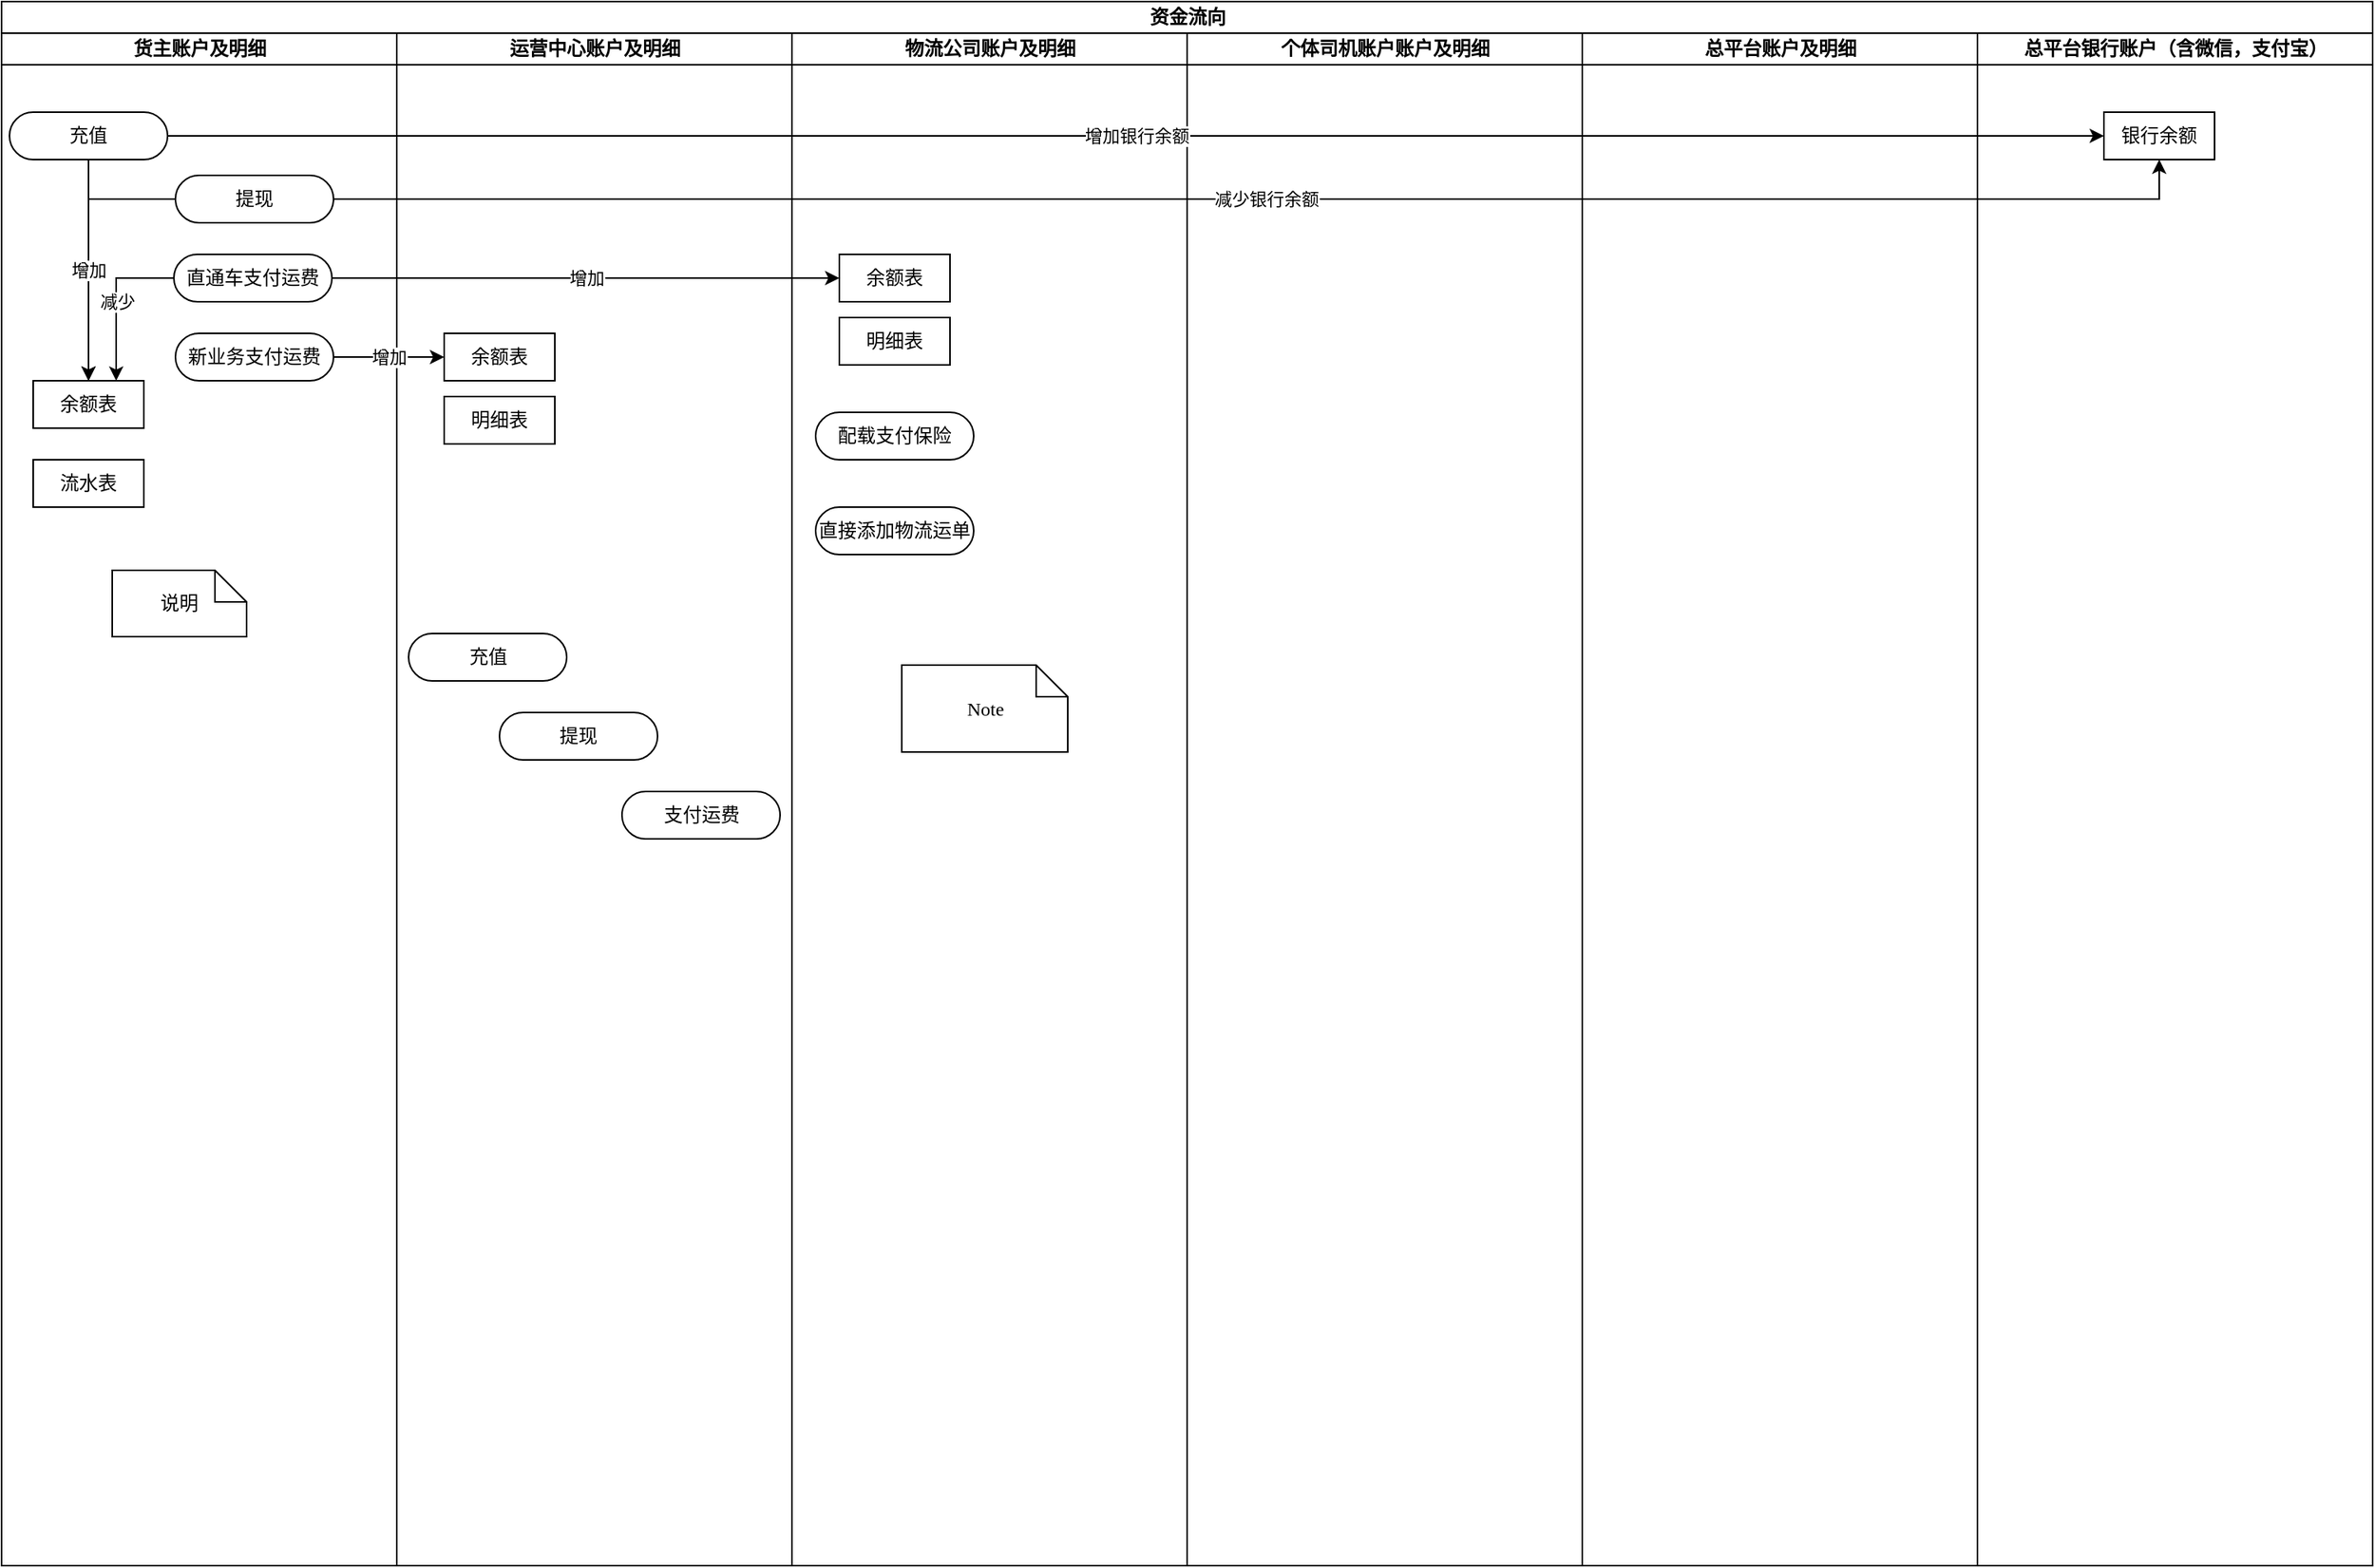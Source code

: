 <mxfile version="12.3.8" type="github" pages="3">
  <diagram name="货主账户及明细" id="0783ab3e-0a74-02c8-0abd-f7b4e66b4bec">
    <mxGraphModel dx="1662" dy="713" grid="1" gridSize="10" guides="1" tooltips="1" connect="1" arrows="1" fold="1" page="1" pageScale="1" pageWidth="850" pageHeight="1100" background="#ffffff" math="0" shadow="0">
      <root>
        <mxCell id="0"/>
        <mxCell id="1" parent="0"/>
        <mxCell id="1c1d494c118603dd-1" value="资金流向" style="swimlane;html=1;childLayout=stackLayout;startSize=20;rounded=0;shadow=0;comic=0;labelBackgroundColor=none;strokeWidth=1;fontFamily=Verdana;fontSize=12;align=center;" parent="1" vertex="1">
          <mxGeometry x="40" y="20" width="1500" height="990" as="geometry"/>
        </mxCell>
        <mxCell id="1c1d494c118603dd-2" value="货主账户及明细" style="swimlane;html=1;startSize=20;" parent="1c1d494c118603dd-1" vertex="1">
          <mxGeometry y="20" width="250" height="970" as="geometry"/>
        </mxCell>
        <mxCell id="FfNupLPTCF3Zzm_iDnfI-26" style="edgeStyle=orthogonalEdgeStyle;rounded=0;orthogonalLoop=1;jettySize=auto;html=1;entryX=0.5;entryY=0;entryDx=0;entryDy=0;" edge="1" parent="1c1d494c118603dd-2" source="1c1d494c118603dd-6" target="I3AY7QKZR8Awk9amFQ1F-125">
          <mxGeometry relative="1" as="geometry"/>
        </mxCell>
        <mxCell id="1c1d494c118603dd-6" value="提现" style="rounded=1;whiteSpace=wrap;html=1;shadow=0;comic=0;labelBackgroundColor=none;strokeWidth=1;fontFamily=Verdana;fontSize=12;align=center;arcSize=50;" parent="1c1d494c118603dd-2" vertex="1">
          <mxGeometry x="110" y="90" width="100" height="30" as="geometry"/>
        </mxCell>
        <mxCell id="1c1d494c118603dd-21" value="说明" style="shape=note;whiteSpace=wrap;html=1;rounded=0;shadow=0;comic=0;labelBackgroundColor=none;strokeWidth=1;fontFamily=Verdana;fontSize=12;align=center;size=20;" parent="1c1d494c118603dd-2" vertex="1">
          <mxGeometry x="70" y="340" width="85" height="42" as="geometry"/>
        </mxCell>
        <mxCell id="FfNupLPTCF3Zzm_iDnfI-24" value="增加" style="edgeStyle=orthogonalEdgeStyle;rounded=0;orthogonalLoop=1;jettySize=auto;html=1;" edge="1" parent="1c1d494c118603dd-2" source="I3AY7QKZR8Awk9amFQ1F-123" target="I3AY7QKZR8Awk9amFQ1F-125">
          <mxGeometry relative="1" as="geometry"/>
        </mxCell>
        <mxCell id="I3AY7QKZR8Awk9amFQ1F-123" value="充值" style="rounded=1;whiteSpace=wrap;html=1;shadow=0;comic=0;labelBackgroundColor=none;strokeWidth=1;fontFamily=Verdana;fontSize=12;align=center;arcSize=50;" vertex="1" parent="1c1d494c118603dd-2">
          <mxGeometry x="5" y="50" width="100" height="30" as="geometry"/>
        </mxCell>
        <mxCell id="I3AY7QKZR8Awk9amFQ1F-125" value="余额表" style="rounded=0;whiteSpace=wrap;html=1;shadow=0;comic=0;labelBackgroundColor=none;strokeWidth=1;fontFamily=Verdana;fontSize=12;align=center;arcSize=50;" vertex="1" parent="1c1d494c118603dd-2">
          <mxGeometry x="20" y="220" width="70" height="30" as="geometry"/>
        </mxCell>
        <mxCell id="I3AY7QKZR8Awk9amFQ1F-126" value="流水表" style="rounded=0;whiteSpace=wrap;html=1;shadow=0;comic=0;labelBackgroundColor=none;strokeWidth=1;fontFamily=Verdana;fontSize=12;align=center;arcSize=50;" vertex="1" parent="1c1d494c118603dd-2">
          <mxGeometry x="20" y="270" width="70" height="30" as="geometry"/>
        </mxCell>
        <mxCell id="FfNupLPTCF3Zzm_iDnfI-27" value="减少" style="edgeStyle=orthogonalEdgeStyle;rounded=0;orthogonalLoop=1;jettySize=auto;html=1;entryX=0.75;entryY=0;entryDx=0;entryDy=0;" edge="1" parent="1c1d494c118603dd-2" source="I3AY7QKZR8Awk9amFQ1F-127" target="I3AY7QKZR8Awk9amFQ1F-125">
          <mxGeometry relative="1" as="geometry"/>
        </mxCell>
        <mxCell id="I3AY7QKZR8Awk9amFQ1F-127" value="直通车支付运费" style="rounded=1;whiteSpace=wrap;html=1;shadow=0;comic=0;labelBackgroundColor=none;strokeWidth=1;fontFamily=Verdana;fontSize=12;align=center;arcSize=50;" vertex="1" parent="1c1d494c118603dd-2">
          <mxGeometry x="109" y="140" width="100" height="30" as="geometry"/>
        </mxCell>
        <mxCell id="FfNupLPTCF3Zzm_iDnfI-34" value="新业务支付运费" style="rounded=1;whiteSpace=wrap;html=1;shadow=0;comic=0;labelBackgroundColor=none;strokeWidth=1;fontFamily=Verdana;fontSize=12;align=center;arcSize=50;" vertex="1" parent="1c1d494c118603dd-2">
          <mxGeometry x="110" y="190" width="100" height="30" as="geometry"/>
        </mxCell>
        <mxCell id="1c1d494c118603dd-3" value="运营中心账户及明细" style="swimlane;html=1;startSize=20;" parent="1c1d494c118603dd-1" vertex="1">
          <mxGeometry x="250" y="20" width="250" height="970" as="geometry"/>
        </mxCell>
        <mxCell id="I3AY7QKZR8Awk9amFQ1F-128" value="提现" style="rounded=1;whiteSpace=wrap;html=1;shadow=0;comic=0;labelBackgroundColor=none;strokeWidth=1;fontFamily=Verdana;fontSize=12;align=center;arcSize=50;" vertex="1" parent="1c1d494c118603dd-3">
          <mxGeometry x="65" y="430" width="100" height="30" as="geometry"/>
        </mxCell>
        <mxCell id="I3AY7QKZR8Awk9amFQ1F-129" value="充值" style="rounded=1;whiteSpace=wrap;html=1;shadow=0;comic=0;labelBackgroundColor=none;strokeWidth=1;fontFamily=Verdana;fontSize=12;align=center;arcSize=50;" vertex="1" parent="1c1d494c118603dd-3">
          <mxGeometry x="7.5" y="380" width="100" height="30" as="geometry"/>
        </mxCell>
        <mxCell id="I3AY7QKZR8Awk9amFQ1F-130" value="支付运费" style="rounded=1;whiteSpace=wrap;html=1;shadow=0;comic=0;labelBackgroundColor=none;strokeWidth=1;fontFamily=Verdana;fontSize=12;align=center;arcSize=50;" vertex="1" parent="1c1d494c118603dd-3">
          <mxGeometry x="142.5" y="480" width="100" height="30" as="geometry"/>
        </mxCell>
        <mxCell id="FfNupLPTCF3Zzm_iDnfI-35" value="余额表" style="rounded=0;whiteSpace=wrap;html=1;shadow=0;comic=0;labelBackgroundColor=none;strokeWidth=1;fontFamily=Verdana;fontSize=12;align=center;arcSize=50;" vertex="1" parent="1c1d494c118603dd-3">
          <mxGeometry x="30" y="190" width="70" height="30" as="geometry"/>
        </mxCell>
        <mxCell id="FfNupLPTCF3Zzm_iDnfI-36" value="明细表" style="rounded=0;whiteSpace=wrap;html=1;shadow=0;comic=0;labelBackgroundColor=none;strokeWidth=1;fontFamily=Verdana;fontSize=12;align=center;arcSize=50;" vertex="1" parent="1c1d494c118603dd-3">
          <mxGeometry x="30" y="230" width="70" height="30" as="geometry"/>
        </mxCell>
        <mxCell id="1c1d494c118603dd-4" value="物流公司账户及明细" style="swimlane;html=1;startSize=20;" parent="1c1d494c118603dd-1" vertex="1">
          <mxGeometry x="500" y="20" width="250" height="970" as="geometry"/>
        </mxCell>
        <mxCell id="1c1d494c118603dd-9" value="余额表" style="rounded=0;whiteSpace=wrap;html=1;shadow=0;comic=0;labelBackgroundColor=none;strokeWidth=1;fontFamily=Verdana;fontSize=12;align=center;arcSize=50;" parent="1c1d494c118603dd-4" vertex="1">
          <mxGeometry x="30" y="140" width="70" height="30" as="geometry"/>
        </mxCell>
        <mxCell id="1c1d494c118603dd-22" value="Note" style="shape=note;whiteSpace=wrap;html=1;rounded=0;shadow=0;comic=0;labelBackgroundColor=none;strokeWidth=1;fontFamily=Verdana;fontSize=12;align=center;size=20;" parent="1c1d494c118603dd-4" vertex="1">
          <mxGeometry x="69.5" y="400" width="105" height="55" as="geometry"/>
        </mxCell>
        <mxCell id="I3AY7QKZR8Awk9amFQ1F-122" value="明细表" style="rounded=0;whiteSpace=wrap;html=1;shadow=0;comic=0;labelBackgroundColor=none;strokeWidth=1;fontFamily=Verdana;fontSize=12;align=center;arcSize=50;" vertex="1" parent="1c1d494c118603dd-4">
          <mxGeometry x="30" y="180" width="70" height="30" as="geometry"/>
        </mxCell>
        <mxCell id="FfNupLPTCF3Zzm_iDnfI-38" value="配载支付保险" style="rounded=1;whiteSpace=wrap;html=1;shadow=0;comic=0;labelBackgroundColor=none;strokeWidth=1;fontFamily=Verdana;fontSize=12;align=center;arcSize=50;" vertex="1" parent="1c1d494c118603dd-4">
          <mxGeometry x="15" y="240" width="100" height="30" as="geometry"/>
        </mxCell>
        <mxCell id="FfNupLPTCF3Zzm_iDnfI-39" value="直接添加物流运单" style="rounded=1;whiteSpace=wrap;html=1;shadow=0;comic=0;labelBackgroundColor=none;strokeWidth=1;fontFamily=Verdana;fontSize=12;align=center;arcSize=50;" vertex="1" parent="1c1d494c118603dd-4">
          <mxGeometry x="15" y="300" width="100" height="30" as="geometry"/>
        </mxCell>
        <mxCell id="I3AY7QKZR8Awk9amFQ1F-1" value="个体司机账户账户及明细" style="swimlane;html=1;startSize=20;" vertex="1" parent="1c1d494c118603dd-1">
          <mxGeometry x="750" y="20" width="250" height="970" as="geometry"/>
        </mxCell>
        <mxCell id="I3AY7QKZR8Awk9amFQ1F-30" value="总平台账户及明细" style="swimlane;html=1;startSize=20;" vertex="1" parent="1c1d494c118603dd-1">
          <mxGeometry x="1000" y="20" width="250" height="970" as="geometry"/>
        </mxCell>
        <mxCell id="I3AY7QKZR8Awk9amFQ1F-59" value="总平台银行账户（含微信，支付宝）" style="swimlane;html=1;startSize=20;" vertex="1" parent="1c1d494c118603dd-1">
          <mxGeometry x="1250" y="20" width="250" height="970" as="geometry"/>
        </mxCell>
        <mxCell id="I3AY7QKZR8Awk9amFQ1F-60" style="edgeStyle=orthogonalEdgeStyle;rounded=0;html=1;labelBackgroundColor=none;startArrow=none;startFill=0;startSize=5;endArrow=classicThin;endFill=1;endSize=5;jettySize=auto;orthogonalLoop=1;strokeWidth=1;fontFamily=Verdana;fontSize=12" edge="1" parent="I3AY7QKZR8Awk9amFQ1F-59" source="I3AY7QKZR8Awk9amFQ1F-61">
          <mxGeometry relative="1" as="geometry">
            <mxPoint x="100" y="110" as="targetPoint"/>
          </mxGeometry>
        </mxCell>
        <mxCell id="FfNupLPTCF3Zzm_iDnfI-16" value="银行余额" style="rounded=0;whiteSpace=wrap;html=1;shadow=0;comic=0;labelBackgroundColor=none;strokeWidth=1;fontFamily=Verdana;fontSize=12;align=center;arcSize=50;" vertex="1" parent="I3AY7QKZR8Awk9amFQ1F-59">
          <mxGeometry x="80" y="50" width="70" height="30" as="geometry"/>
        </mxCell>
        <mxCell id="FfNupLPTCF3Zzm_iDnfI-20" value="增加银行余额" style="edgeStyle=orthogonalEdgeStyle;rounded=0;orthogonalLoop=1;jettySize=auto;html=1;" edge="1" parent="1c1d494c118603dd-1" source="I3AY7QKZR8Awk9amFQ1F-123" target="FfNupLPTCF3Zzm_iDnfI-16">
          <mxGeometry relative="1" as="geometry"/>
        </mxCell>
        <mxCell id="FfNupLPTCF3Zzm_iDnfI-21" value="减少银行余额" style="edgeStyle=orthogonalEdgeStyle;rounded=0;orthogonalLoop=1;jettySize=auto;html=1;entryX=0.5;entryY=1;entryDx=0;entryDy=0;" edge="1" parent="1c1d494c118603dd-1" source="1c1d494c118603dd-6" target="FfNupLPTCF3Zzm_iDnfI-16">
          <mxGeometry relative="1" as="geometry"/>
        </mxCell>
        <mxCell id="FfNupLPTCF3Zzm_iDnfI-33" value="增加" style="edgeStyle=orthogonalEdgeStyle;rounded=0;orthogonalLoop=1;jettySize=auto;html=1;" edge="1" parent="1c1d494c118603dd-1" source="I3AY7QKZR8Awk9amFQ1F-127" target="1c1d494c118603dd-9">
          <mxGeometry relative="1" as="geometry"/>
        </mxCell>
        <mxCell id="FfNupLPTCF3Zzm_iDnfI-37" value="增加" style="edgeStyle=orthogonalEdgeStyle;rounded=0;orthogonalLoop=1;jettySize=auto;html=1;" edge="1" parent="1c1d494c118603dd-1" source="FfNupLPTCF3Zzm_iDnfI-34" target="FfNupLPTCF3Zzm_iDnfI-35">
          <mxGeometry relative="1" as="geometry"/>
        </mxCell>
      </root>
    </mxGraphModel>
  </diagram>
  <diagram name="Copy of 货主账户及明细" id="FgBb3varEeYqgUfKMa5g">
    <mxGraphModel dx="1422" dy="713" grid="1" gridSize="10" guides="1" tooltips="1" connect="1" arrows="1" fold="1" page="1" pageScale="1" pageWidth="850" pageHeight="1100" background="#ffffff" math="0" shadow="0">
      <root>
        <mxCell id="FfinuB7OxpHtBuNWjSvG-0"/>
        <mxCell id="FfinuB7OxpHtBuNWjSvG-1" parent="FfinuB7OxpHtBuNWjSvG-0"/>
        <mxCell id="FfinuB7OxpHtBuNWjSvG-2" value="资金流向" style="swimlane;html=1;childLayout=stackLayout;startSize=20;rounded=0;shadow=0;comic=0;labelBackgroundColor=none;strokeWidth=1;fontFamily=Verdana;fontSize=12;align=center;" vertex="1" parent="FfinuB7OxpHtBuNWjSvG-1">
          <mxGeometry x="40" y="20" width="1500" height="990" as="geometry"/>
        </mxCell>
        <mxCell id="FfinuB7OxpHtBuNWjSvG-3" value="货主账户及明细" style="swimlane;html=1;startSize=20;" vertex="1" parent="FfinuB7OxpHtBuNWjSvG-2">
          <mxGeometry y="20" width="250" height="970" as="geometry"/>
        </mxCell>
        <mxCell id="FfinuB7OxpHtBuNWjSvG-4" value="提现" style="rounded=1;whiteSpace=wrap;html=1;shadow=0;comic=0;labelBackgroundColor=none;strokeWidth=1;fontFamily=Verdana;fontSize=12;align=center;arcSize=50;" vertex="1" parent="FfinuB7OxpHtBuNWjSvG-3">
          <mxGeometry x="62.5" y="100" width="100" height="30" as="geometry"/>
        </mxCell>
        <mxCell id="FfinuB7OxpHtBuNWjSvG-5" value="说明" style="shape=note;whiteSpace=wrap;html=1;rounded=0;shadow=0;comic=0;labelBackgroundColor=none;strokeWidth=1;fontFamily=Verdana;fontSize=12;align=center;size=20;" vertex="1" parent="FfinuB7OxpHtBuNWjSvG-3">
          <mxGeometry x="70" y="340" width="85" height="42" as="geometry"/>
        </mxCell>
        <mxCell id="FfinuB7OxpHtBuNWjSvG-6" value="充值" style="rounded=1;whiteSpace=wrap;html=1;shadow=0;comic=0;labelBackgroundColor=none;strokeWidth=1;fontFamily=Verdana;fontSize=12;align=center;arcSize=50;" vertex="1" parent="FfinuB7OxpHtBuNWjSvG-3">
          <mxGeometry x="5" y="50" width="100" height="30" as="geometry"/>
        </mxCell>
        <mxCell id="FfinuB7OxpHtBuNWjSvG-7" value="余额表" style="rounded=0;whiteSpace=wrap;html=1;shadow=0;comic=0;labelBackgroundColor=none;strokeWidth=1;fontFamily=Verdana;fontSize=12;align=center;arcSize=50;" vertex="1" parent="FfinuB7OxpHtBuNWjSvG-3">
          <mxGeometry x="35" y="230" width="70" height="30" as="geometry"/>
        </mxCell>
        <mxCell id="FfinuB7OxpHtBuNWjSvG-8" value="明细表" style="rounded=0;whiteSpace=wrap;html=1;shadow=0;comic=0;labelBackgroundColor=none;strokeWidth=1;fontFamily=Verdana;fontSize=12;align=center;arcSize=50;" vertex="1" parent="FfinuB7OxpHtBuNWjSvG-3">
          <mxGeometry x="140" y="230" width="70" height="30" as="geometry"/>
        </mxCell>
        <mxCell id="FfinuB7OxpHtBuNWjSvG-9" value="支付运费" style="rounded=1;whiteSpace=wrap;html=1;shadow=0;comic=0;labelBackgroundColor=none;strokeWidth=1;fontFamily=Verdana;fontSize=12;align=center;arcSize=50;" vertex="1" parent="FfinuB7OxpHtBuNWjSvG-3">
          <mxGeometry x="140" y="150" width="100" height="30" as="geometry"/>
        </mxCell>
        <mxCell id="FfinuB7OxpHtBuNWjSvG-10" value="运营中心账户及明细" style="swimlane;html=1;startSize=20;" vertex="1" parent="FfinuB7OxpHtBuNWjSvG-2">
          <mxGeometry x="250" y="20" width="250" height="970" as="geometry"/>
        </mxCell>
        <mxCell id="FfinuB7OxpHtBuNWjSvG-11" style="edgeStyle=none;rounded=0;html=1;labelBackgroundColor=none;startArrow=none;startFill=0;startSize=5;endArrow=classicThin;endFill=1;endSize=5;jettySize=auto;orthogonalLoop=1;strokeWidth=1;fontFamily=Verdana;fontSize=12" edge="1" parent="FfinuB7OxpHtBuNWjSvG-10" source="FfinuB7OxpHtBuNWjSvG-12" target="FfinuB7OxpHtBuNWjSvG-17">
          <mxGeometry relative="1" as="geometry"/>
        </mxCell>
        <mxCell id="FfinuB7OxpHtBuNWjSvG-12" value="Action" style="rounded=1;whiteSpace=wrap;html=1;shadow=0;comic=0;labelBackgroundColor=none;strokeWidth=1;fontFamily=Verdana;fontSize=12;align=center;arcSize=50;" vertex="1" parent="FfinuB7OxpHtBuNWjSvG-10">
          <mxGeometry x="64" y="450" width="100" height="30" as="geometry"/>
        </mxCell>
        <mxCell id="FfinuB7OxpHtBuNWjSvG-13" style="edgeStyle=none;rounded=0;html=1;labelBackgroundColor=none;startArrow=none;startFill=0;startSize=5;endArrow=classicThin;endFill=1;endSize=5;jettySize=auto;orthogonalLoop=1;strokeWidth=1;fontFamily=Verdana;fontSize=12" edge="1" parent="FfinuB7OxpHtBuNWjSvG-10" source="FfinuB7OxpHtBuNWjSvG-14" target="FfinuB7OxpHtBuNWjSvG-12">
          <mxGeometry relative="1" as="geometry"/>
        </mxCell>
        <mxCell id="FfinuB7OxpHtBuNWjSvG-14" value="" style="whiteSpace=wrap;html=1;rounded=0;shadow=0;comic=0;labelBackgroundColor=none;strokeWidth=1;fillColor=#000000;fontFamily=Verdana;fontSize=12;align=center;rotation=0;" vertex="1" parent="FfinuB7OxpHtBuNWjSvG-10">
          <mxGeometry x="40" y="410" width="147" height="10" as="geometry"/>
        </mxCell>
        <mxCell id="FfinuB7OxpHtBuNWjSvG-15" style="edgeStyle=orthogonalEdgeStyle;rounded=0;html=1;entryX=0.25;entryY=0;labelBackgroundColor=none;startArrow=none;startFill=0;startSize=5;endArrow=classicThin;endFill=1;endSize=5;jettySize=auto;orthogonalLoop=1;strokeWidth=1;fontFamily=Verdana;fontSize=12" edge="1" parent="FfinuB7OxpHtBuNWjSvG-10" target="FfinuB7OxpHtBuNWjSvG-14">
          <mxGeometry relative="1" as="geometry">
            <mxPoint x="30" y="380" as="sourcePoint"/>
          </mxGeometry>
        </mxCell>
        <mxCell id="FfinuB7OxpHtBuNWjSvG-16" style="edgeStyle=none;rounded=0;html=1;labelBackgroundColor=none;startArrow=none;startFill=0;startSize=5;endArrow=classicThin;endFill=1;endSize=5;jettySize=auto;orthogonalLoop=1;strokeWidth=1;fontFamily=Verdana;fontSize=12" edge="1" parent="FfinuB7OxpHtBuNWjSvG-10" source="FfinuB7OxpHtBuNWjSvG-17" target="FfinuB7OxpHtBuNWjSvG-18">
          <mxGeometry relative="1" as="geometry"/>
        </mxCell>
        <mxCell id="FfinuB7OxpHtBuNWjSvG-17" value="Object" style="rounded=0;whiteSpace=wrap;html=1;shadow=0;comic=0;labelBackgroundColor=none;strokeWidth=1;fontFamily=Verdana;fontSize=12;align=center;arcSize=50;" vertex="1" parent="FfinuB7OxpHtBuNWjSvG-10">
          <mxGeometry x="125" y="510" width="70" height="30" as="geometry"/>
        </mxCell>
        <mxCell id="FfinuB7OxpHtBuNWjSvG-18" value="Action" style="rounded=1;whiteSpace=wrap;html=1;shadow=0;comic=0;labelBackgroundColor=none;strokeWidth=1;fontFamily=Verdana;fontSize=12;align=center;arcSize=50;" vertex="1" parent="FfinuB7OxpHtBuNWjSvG-10">
          <mxGeometry x="85" y="580" width="100" height="30" as="geometry"/>
        </mxCell>
        <mxCell id="FfinuB7OxpHtBuNWjSvG-19" style="edgeStyle=none;rounded=0;html=1;dashed=1;labelBackgroundColor=none;startArrow=none;startFill=0;startSize=5;endArrow=oval;endFill=0;endSize=5;jettySize=auto;orthogonalLoop=1;strokeWidth=1;fontFamily=Verdana;fontSize=12" edge="1" parent="FfinuB7OxpHtBuNWjSvG-10" source="FfinuB7OxpHtBuNWjSvG-21" target="FfinuB7OxpHtBuNWjSvG-12">
          <mxGeometry relative="1" as="geometry"/>
        </mxCell>
        <mxCell id="FfinuB7OxpHtBuNWjSvG-20" style="edgeStyle=none;rounded=0;html=1;dashed=1;labelBackgroundColor=none;startArrow=none;startFill=0;startSize=5;endArrow=oval;endFill=0;endSize=5;jettySize=auto;orthogonalLoop=1;strokeWidth=1;fontFamily=Verdana;fontSize=12" edge="1" parent="FfinuB7OxpHtBuNWjSvG-10" source="FfinuB7OxpHtBuNWjSvG-21" target="FfinuB7OxpHtBuNWjSvG-17">
          <mxGeometry relative="1" as="geometry"/>
        </mxCell>
        <mxCell id="FfinuB7OxpHtBuNWjSvG-21" value="Note" style="shape=note;whiteSpace=wrap;html=1;rounded=0;shadow=0;comic=0;labelBackgroundColor=none;strokeWidth=1;fontFamily=Verdana;fontSize=12;align=center;size=20;" vertex="1" parent="FfinuB7OxpHtBuNWjSvG-10">
          <mxGeometry x="10" y="510" width="90" height="55" as="geometry"/>
        </mxCell>
        <mxCell id="FfinuB7OxpHtBuNWjSvG-22" style="edgeStyle=none;rounded=0;html=1;dashed=1;labelBackgroundColor=none;startArrow=none;startFill=0;startSize=5;endArrow=oval;endFill=0;endSize=5;jettySize=auto;orthogonalLoop=1;strokeWidth=1;fontFamily=Verdana;fontSize=12" edge="1" parent="FfinuB7OxpHtBuNWjSvG-10" source="FfinuB7OxpHtBuNWjSvG-23" target="FfinuB7OxpHtBuNWjSvG-18">
          <mxGeometry relative="1" as="geometry"/>
        </mxCell>
        <mxCell id="FfinuB7OxpHtBuNWjSvG-23" value="Note" style="shape=note;whiteSpace=wrap;html=1;rounded=0;shadow=0;comic=0;labelBackgroundColor=none;strokeWidth=1;fontFamily=Verdana;fontSize=12;align=center;size=20;" vertex="1" parent="FfinuB7OxpHtBuNWjSvG-10">
          <mxGeometry x="40" y="648" width="105" height="55" as="geometry"/>
        </mxCell>
        <mxCell id="FfinuB7OxpHtBuNWjSvG-24" value="提现" style="rounded=1;whiteSpace=wrap;html=1;shadow=0;comic=0;labelBackgroundColor=none;strokeWidth=1;fontFamily=Verdana;fontSize=12;align=center;arcSize=50;" vertex="1" parent="FfinuB7OxpHtBuNWjSvG-10">
          <mxGeometry x="65" y="100" width="100" height="30" as="geometry"/>
        </mxCell>
        <mxCell id="FfinuB7OxpHtBuNWjSvG-25" value="充值" style="rounded=1;whiteSpace=wrap;html=1;shadow=0;comic=0;labelBackgroundColor=none;strokeWidth=1;fontFamily=Verdana;fontSize=12;align=center;arcSize=50;" vertex="1" parent="FfinuB7OxpHtBuNWjSvG-10">
          <mxGeometry x="7.5" y="50" width="100" height="30" as="geometry"/>
        </mxCell>
        <mxCell id="FfinuB7OxpHtBuNWjSvG-26" value="支付运费" style="rounded=1;whiteSpace=wrap;html=1;shadow=0;comic=0;labelBackgroundColor=none;strokeWidth=1;fontFamily=Verdana;fontSize=12;align=center;arcSize=50;" vertex="1" parent="FfinuB7OxpHtBuNWjSvG-10">
          <mxGeometry x="142.5" y="150" width="100" height="30" as="geometry"/>
        </mxCell>
        <mxCell id="FfinuB7OxpHtBuNWjSvG-27" style="edgeStyle=none;rounded=0;html=1;labelBackgroundColor=none;startArrow=none;startFill=0;startSize=5;endArrow=classicThin;endFill=1;endSize=5;jettySize=auto;orthogonalLoop=1;strokeWidth=1;fontFamily=Verdana;fontSize=12" edge="1" parent="FfinuB7OxpHtBuNWjSvG-2" source="FfinuB7OxpHtBuNWjSvG-18" target="FfinuB7OxpHtBuNWjSvG-32">
          <mxGeometry relative="1" as="geometry"/>
        </mxCell>
        <mxCell id="FfinuB7OxpHtBuNWjSvG-28" style="edgeStyle=none;rounded=0;html=1;dashed=1;labelBackgroundColor=none;startArrow=none;startFill=0;startSize=5;endArrow=oval;endFill=0;endSize=5;jettySize=auto;orthogonalLoop=1;strokeWidth=1;fontFamily=Verdana;fontSize=12" edge="1" parent="FfinuB7OxpHtBuNWjSvG-2" source="FfinuB7OxpHtBuNWjSvG-23" target="FfinuB7OxpHtBuNWjSvG-32">
          <mxGeometry relative="1" as="geometry"/>
        </mxCell>
        <mxCell id="FfinuB7OxpHtBuNWjSvG-29" value="物流公司账户及明细" style="swimlane;html=1;startSize=20;" vertex="1" parent="FfinuB7OxpHtBuNWjSvG-2">
          <mxGeometry x="500" y="20" width="250" height="970" as="geometry"/>
        </mxCell>
        <mxCell id="FfinuB7OxpHtBuNWjSvG-30" value="余额表" style="rounded=0;whiteSpace=wrap;html=1;shadow=0;comic=0;labelBackgroundColor=none;strokeWidth=1;fontFamily=Verdana;fontSize=12;align=center;arcSize=50;" vertex="1" parent="FfinuB7OxpHtBuNWjSvG-29">
          <mxGeometry x="26" y="200" width="70" height="30" as="geometry"/>
        </mxCell>
        <mxCell id="FfinuB7OxpHtBuNWjSvG-31" style="edgeStyle=none;rounded=0;html=1;labelBackgroundColor=none;startArrow=none;startFill=0;startSize=5;endArrow=classicThin;endFill=1;endSize=5;jettySize=auto;orthogonalLoop=1;strokeWidth=1;fontFamily=Verdana;fontSize=12" edge="1" parent="FfinuB7OxpHtBuNWjSvG-29" source="FfinuB7OxpHtBuNWjSvG-32" target="FfinuB7OxpHtBuNWjSvG-34">
          <mxGeometry relative="1" as="geometry"/>
        </mxCell>
        <mxCell id="FfinuB7OxpHtBuNWjSvG-32" value="Object" style="rounded=0;whiteSpace=wrap;html=1;shadow=0;comic=0;labelBackgroundColor=none;strokeWidth=1;fontFamily=Verdana;fontSize=12;align=center;arcSize=50;" vertex="1" parent="FfinuB7OxpHtBuNWjSvG-29">
          <mxGeometry x="-35" y="610" width="70" height="30" as="geometry"/>
        </mxCell>
        <mxCell id="FfinuB7OxpHtBuNWjSvG-33" style="edgeStyle=none;rounded=0;html=1;labelBackgroundColor=none;startArrow=none;startFill=0;startSize=5;endArrow=classicThin;endFill=1;endSize=5;jettySize=auto;orthogonalLoop=1;strokeWidth=1;fontFamily=Verdana;fontSize=12" edge="1" parent="FfinuB7OxpHtBuNWjSvG-29" source="FfinuB7OxpHtBuNWjSvG-34" target="FfinuB7OxpHtBuNWjSvG-36">
          <mxGeometry relative="1" as="geometry"/>
        </mxCell>
        <mxCell id="FfinuB7OxpHtBuNWjSvG-34" value="Action" style="rounded=1;whiteSpace=wrap;html=1;shadow=0;comic=0;labelBackgroundColor=none;strokeWidth=1;fontFamily=Verdana;fontSize=12;align=center;arcSize=50;" vertex="1" parent="FfinuB7OxpHtBuNWjSvG-29">
          <mxGeometry x="70" y="670" width="100" height="30" as="geometry"/>
        </mxCell>
        <mxCell id="FfinuB7OxpHtBuNWjSvG-35" style="edgeStyle=none;rounded=0;html=1;labelBackgroundColor=none;startArrow=none;startFill=0;startSize=5;endArrow=classicThin;endFill=1;endSize=5;jettySize=auto;orthogonalLoop=1;strokeWidth=1;fontFamily=Verdana;fontSize=12" edge="1" parent="FfinuB7OxpHtBuNWjSvG-29" source="FfinuB7OxpHtBuNWjSvG-36" target="FfinuB7OxpHtBuNWjSvG-37">
          <mxGeometry relative="1" as="geometry"/>
        </mxCell>
        <mxCell id="FfinuB7OxpHtBuNWjSvG-36" value="Action" style="rounded=1;whiteSpace=wrap;html=1;shadow=0;comic=0;labelBackgroundColor=none;strokeWidth=1;fontFamily=Verdana;fontSize=12;align=center;arcSize=50;" vertex="1" parent="FfinuB7OxpHtBuNWjSvG-29">
          <mxGeometry x="70" y="810" width="100" height="30" as="geometry"/>
        </mxCell>
        <mxCell id="FfinuB7OxpHtBuNWjSvG-37" value="" style="shape=mxgraph.bpmn.shape;html=1;verticalLabelPosition=bottom;labelBackgroundColor=#ffffff;verticalAlign=top;perimeter=ellipsePerimeter;outline=end;symbol=terminate;rounded=0;shadow=0;comic=0;strokeWidth=1;fontFamily=Verdana;fontSize=12;align=center;" vertex="1" parent="FfinuB7OxpHtBuNWjSvG-29">
          <mxGeometry x="100" y="880" width="40" height="40" as="geometry"/>
        </mxCell>
        <mxCell id="FfinuB7OxpHtBuNWjSvG-38" value="Note" style="shape=note;whiteSpace=wrap;html=1;rounded=0;shadow=0;comic=0;labelBackgroundColor=none;strokeWidth=1;fontFamily=Verdana;fontSize=12;align=center;size=20;" vertex="1" parent="FfinuB7OxpHtBuNWjSvG-29">
          <mxGeometry x="67.5" y="280" width="105" height="55" as="geometry"/>
        </mxCell>
        <mxCell id="FfinuB7OxpHtBuNWjSvG-39" style="edgeStyle=none;rounded=0;html=1;dashed=1;labelBackgroundColor=none;startArrow=none;startFill=0;startSize=5;endArrow=oval;endFill=0;endSize=5;jettySize=auto;orthogonalLoop=1;strokeWidth=1;fontFamily=Verdana;fontSize=12" edge="1" parent="FfinuB7OxpHtBuNWjSvG-29" source="FfinuB7OxpHtBuNWjSvG-41" target="FfinuB7OxpHtBuNWjSvG-34">
          <mxGeometry relative="1" as="geometry"/>
        </mxCell>
        <mxCell id="FfinuB7OxpHtBuNWjSvG-40" style="edgeStyle=none;rounded=0;html=1;dashed=1;labelBackgroundColor=none;startArrow=none;startFill=0;startSize=5;endArrow=oval;endFill=0;endSize=5;jettySize=auto;orthogonalLoop=1;strokeWidth=1;fontFamily=Verdana;fontSize=12" edge="1" parent="FfinuB7OxpHtBuNWjSvG-29" source="FfinuB7OxpHtBuNWjSvG-41" target="FfinuB7OxpHtBuNWjSvG-32">
          <mxGeometry relative="1" as="geometry"/>
        </mxCell>
        <mxCell id="FfinuB7OxpHtBuNWjSvG-41" value="Note" style="shape=note;whiteSpace=wrap;html=1;rounded=0;shadow=0;comic=0;labelBackgroundColor=none;strokeWidth=1;fontFamily=Verdana;fontSize=12;align=center;size=20;" vertex="1" parent="FfinuB7OxpHtBuNWjSvG-29">
          <mxGeometry x="120" y="590" width="115" height="50" as="geometry"/>
        </mxCell>
        <mxCell id="FfinuB7OxpHtBuNWjSvG-42" style="edgeStyle=none;rounded=0;html=1;dashed=1;labelBackgroundColor=none;startArrow=none;startFill=0;startSize=5;endArrow=oval;endFill=0;endSize=5;jettySize=auto;orthogonalLoop=1;strokeWidth=1;fontFamily=Verdana;fontSize=12" edge="1" parent="FfinuB7OxpHtBuNWjSvG-29" source="FfinuB7OxpHtBuNWjSvG-43" target="FfinuB7OxpHtBuNWjSvG-36">
          <mxGeometry relative="1" as="geometry"/>
        </mxCell>
        <mxCell id="FfinuB7OxpHtBuNWjSvG-43" value="Note" style="shape=note;whiteSpace=wrap;html=1;rounded=0;shadow=0;comic=0;labelBackgroundColor=none;strokeWidth=1;fontFamily=Verdana;fontSize=12;align=center;size=20;" vertex="1" parent="FfinuB7OxpHtBuNWjSvG-29">
          <mxGeometry x="150" y="740" width="95" height="45" as="geometry"/>
        </mxCell>
        <mxCell id="FfinuB7OxpHtBuNWjSvG-44" value="明细表" style="rounded=0;whiteSpace=wrap;html=1;shadow=0;comic=0;labelBackgroundColor=none;strokeWidth=1;fontFamily=Verdana;fontSize=12;align=center;arcSize=50;" vertex="1" parent="FfinuB7OxpHtBuNWjSvG-29">
          <mxGeometry x="150" y="200" width="70" height="30" as="geometry"/>
        </mxCell>
        <mxCell id="FfinuB7OxpHtBuNWjSvG-45" value="个体司机账户账户及明细" style="swimlane;html=1;startSize=20;" vertex="1" parent="FfinuB7OxpHtBuNWjSvG-2">
          <mxGeometry x="750" y="20" width="250" height="970" as="geometry"/>
        </mxCell>
        <mxCell id="FfinuB7OxpHtBuNWjSvG-46" style="rounded=0;html=1;labelBackgroundColor=none;startArrow=none;startFill=0;startSize=5;endArrow=classicThin;endFill=1;endSize=5;jettySize=auto;orthogonalLoop=1;strokeWidth=1;fontFamily=Verdana;fontSize=12" edge="1" parent="FfinuB7OxpHtBuNWjSvG-45" source="FfinuB7OxpHtBuNWjSvG-47" target="FfinuB7OxpHtBuNWjSvG-51">
          <mxGeometry relative="1" as="geometry"/>
        </mxCell>
        <mxCell id="FfinuB7OxpHtBuNWjSvG-47" value="Action" style="rounded=1;whiteSpace=wrap;html=1;shadow=0;comic=0;labelBackgroundColor=none;strokeWidth=1;fontFamily=Verdana;fontSize=12;align=center;arcSize=50;" vertex="1" parent="FfinuB7OxpHtBuNWjSvG-45">
          <mxGeometry x="45" y="208" width="100" height="30" as="geometry"/>
        </mxCell>
        <mxCell id="FfinuB7OxpHtBuNWjSvG-48" style="edgeStyle=none;rounded=0;html=1;labelBackgroundColor=none;startArrow=none;startFill=0;startSize=5;endArrow=classicThin;endFill=1;endSize=5;jettySize=auto;orthogonalLoop=1;strokeWidth=1;fontFamily=Verdana;fontSize=12" edge="1" parent="FfinuB7OxpHtBuNWjSvG-45" source="FfinuB7OxpHtBuNWjSvG-49" target="FfinuB7OxpHtBuNWjSvG-52">
          <mxGeometry relative="1" as="geometry"/>
        </mxCell>
        <mxCell id="FfinuB7OxpHtBuNWjSvG-49" value="Action" style="rounded=1;whiteSpace=wrap;html=1;shadow=0;comic=0;labelBackgroundColor=none;strokeWidth=1;fontFamily=Verdana;fontSize=12;align=center;arcSize=50;" vertex="1" parent="FfinuB7OxpHtBuNWjSvG-45">
          <mxGeometry x="85" y="330" width="100" height="30" as="geometry"/>
        </mxCell>
        <mxCell id="FfinuB7OxpHtBuNWjSvG-50" style="edgeStyle=none;rounded=0;html=1;labelBackgroundColor=none;startArrow=none;startFill=0;startSize=5;endArrow=classicThin;endFill=1;endSize=5;jettySize=auto;orthogonalLoop=1;strokeWidth=1;fontFamily=Verdana;fontSize=12" edge="1" parent="FfinuB7OxpHtBuNWjSvG-45" source="FfinuB7OxpHtBuNWjSvG-51" target="FfinuB7OxpHtBuNWjSvG-49">
          <mxGeometry relative="1" as="geometry"/>
        </mxCell>
        <mxCell id="FfinuB7OxpHtBuNWjSvG-51" value="Object" style="rounded=0;whiteSpace=wrap;html=1;shadow=0;comic=0;labelBackgroundColor=none;strokeWidth=1;fontFamily=Verdana;fontSize=12;align=center;arcSize=50;" vertex="1" parent="FfinuB7OxpHtBuNWjSvG-45">
          <mxGeometry x="15" y="268" width="70" height="30" as="geometry"/>
        </mxCell>
        <mxCell id="FfinuB7OxpHtBuNWjSvG-52" value="Object" style="rounded=0;whiteSpace=wrap;html=1;shadow=0;comic=0;labelBackgroundColor=none;strokeWidth=1;fontFamily=Verdana;fontSize=12;align=center;arcSize=50;" vertex="1" parent="FfinuB7OxpHtBuNWjSvG-45">
          <mxGeometry x="-35" y="360" width="70" height="30" as="geometry"/>
        </mxCell>
        <mxCell id="FfinuB7OxpHtBuNWjSvG-53" style="edgeStyle=none;rounded=0;html=1;labelBackgroundColor=none;startArrow=none;startFill=0;startSize=5;endArrow=classicThin;endFill=1;endSize=5;jettySize=auto;orthogonalLoop=1;strokeWidth=1;fontFamily=Verdana;fontSize=12" edge="1" parent="FfinuB7OxpHtBuNWjSvG-45" source="FfinuB7OxpHtBuNWjSvG-54" target="FfinuB7OxpHtBuNWjSvG-56">
          <mxGeometry relative="1" as="geometry"/>
        </mxCell>
        <mxCell id="FfinuB7OxpHtBuNWjSvG-54" value="Object" style="rounded=0;whiteSpace=wrap;html=1;shadow=0;comic=0;labelBackgroundColor=none;strokeWidth=1;fontFamily=Verdana;fontSize=12;align=center;arcSize=50;" vertex="1" parent="FfinuB7OxpHtBuNWjSvG-45">
          <mxGeometry x="-35" y="610" width="70" height="30" as="geometry"/>
        </mxCell>
        <mxCell id="FfinuB7OxpHtBuNWjSvG-55" style="edgeStyle=none;rounded=0;html=1;labelBackgroundColor=none;startArrow=none;startFill=0;startSize=5;endArrow=classicThin;endFill=1;endSize=5;jettySize=auto;orthogonalLoop=1;strokeWidth=1;fontFamily=Verdana;fontSize=12" edge="1" parent="FfinuB7OxpHtBuNWjSvG-45" source="FfinuB7OxpHtBuNWjSvG-56" target="FfinuB7OxpHtBuNWjSvG-58">
          <mxGeometry relative="1" as="geometry"/>
        </mxCell>
        <mxCell id="FfinuB7OxpHtBuNWjSvG-56" value="Action" style="rounded=1;whiteSpace=wrap;html=1;shadow=0;comic=0;labelBackgroundColor=none;strokeWidth=1;fontFamily=Verdana;fontSize=12;align=center;arcSize=50;" vertex="1" parent="FfinuB7OxpHtBuNWjSvG-45">
          <mxGeometry x="70" y="670" width="100" height="30" as="geometry"/>
        </mxCell>
        <mxCell id="FfinuB7OxpHtBuNWjSvG-57" style="edgeStyle=none;rounded=0;html=1;labelBackgroundColor=none;startArrow=none;startFill=0;startSize=5;endArrow=classicThin;endFill=1;endSize=5;jettySize=auto;orthogonalLoop=1;strokeWidth=1;fontFamily=Verdana;fontSize=12" edge="1" parent="FfinuB7OxpHtBuNWjSvG-45" source="FfinuB7OxpHtBuNWjSvG-58" target="FfinuB7OxpHtBuNWjSvG-59">
          <mxGeometry relative="1" as="geometry"/>
        </mxCell>
        <mxCell id="FfinuB7OxpHtBuNWjSvG-58" value="Action" style="rounded=1;whiteSpace=wrap;html=1;shadow=0;comic=0;labelBackgroundColor=none;strokeWidth=1;fontFamily=Verdana;fontSize=12;align=center;arcSize=50;" vertex="1" parent="FfinuB7OxpHtBuNWjSvG-45">
          <mxGeometry x="70" y="810" width="100" height="30" as="geometry"/>
        </mxCell>
        <mxCell id="FfinuB7OxpHtBuNWjSvG-59" value="" style="shape=mxgraph.bpmn.shape;html=1;verticalLabelPosition=bottom;labelBackgroundColor=#ffffff;verticalAlign=top;perimeter=ellipsePerimeter;outline=end;symbol=terminate;rounded=0;shadow=0;comic=0;strokeWidth=1;fontFamily=Verdana;fontSize=12;align=center;" vertex="1" parent="FfinuB7OxpHtBuNWjSvG-45">
          <mxGeometry x="100" y="880" width="40" height="40" as="geometry"/>
        </mxCell>
        <mxCell id="FfinuB7OxpHtBuNWjSvG-60" style="edgeStyle=none;rounded=0;html=1;dashed=1;labelBackgroundColor=none;startArrow=none;startFill=0;startSize=5;endArrow=oval;endFill=0;endSize=5;jettySize=auto;orthogonalLoop=1;strokeWidth=1;fontFamily=Verdana;fontSize=12" edge="1" parent="FfinuB7OxpHtBuNWjSvG-45" source="FfinuB7OxpHtBuNWjSvG-62" target="FfinuB7OxpHtBuNWjSvG-47">
          <mxGeometry relative="1" as="geometry"/>
        </mxCell>
        <mxCell id="FfinuB7OxpHtBuNWjSvG-61" style="edgeStyle=none;rounded=0;html=1;dashed=1;labelBackgroundColor=none;startArrow=none;startFill=0;startSize=5;endArrow=oval;endFill=0;endSize=5;jettySize=auto;orthogonalLoop=1;strokeWidth=1;fontFamily=Verdana;fontSize=12" edge="1" parent="FfinuB7OxpHtBuNWjSvG-45" source="FfinuB7OxpHtBuNWjSvG-62" target="FfinuB7OxpHtBuNWjSvG-51">
          <mxGeometry relative="1" as="geometry"/>
        </mxCell>
        <mxCell id="FfinuB7OxpHtBuNWjSvG-62" value="Note" style="shape=note;whiteSpace=wrap;html=1;rounded=0;shadow=0;comic=0;labelBackgroundColor=none;strokeWidth=1;fontFamily=Verdana;fontSize=12;align=center;size=20;" vertex="1" parent="FfinuB7OxpHtBuNWjSvG-45">
          <mxGeometry x="160" y="256" width="75" height="44" as="geometry"/>
        </mxCell>
        <mxCell id="FfinuB7OxpHtBuNWjSvG-63" style="edgeStyle=none;rounded=0;html=1;dashed=1;labelBackgroundColor=none;startArrow=none;startFill=0;startSize=5;endArrow=oval;endFill=0;endSize=5;jettySize=auto;orthogonalLoop=1;strokeWidth=1;fontFamily=Verdana;fontSize=12" edge="1" parent="FfinuB7OxpHtBuNWjSvG-45" source="FfinuB7OxpHtBuNWjSvG-65" target="FfinuB7OxpHtBuNWjSvG-49">
          <mxGeometry relative="1" as="geometry"/>
        </mxCell>
        <mxCell id="FfinuB7OxpHtBuNWjSvG-64" style="edgeStyle=none;rounded=0;html=1;dashed=1;labelBackgroundColor=none;startArrow=none;startFill=0;startSize=5;endArrow=oval;endFill=0;endSize=5;jettySize=auto;orthogonalLoop=1;strokeWidth=1;fontFamily=Verdana;fontSize=12" edge="1" parent="FfinuB7OxpHtBuNWjSvG-45" source="FfinuB7OxpHtBuNWjSvG-65" target="FfinuB7OxpHtBuNWjSvG-52">
          <mxGeometry relative="1" as="geometry"/>
        </mxCell>
        <mxCell id="FfinuB7OxpHtBuNWjSvG-65" value="Note" style="shape=note;whiteSpace=wrap;html=1;rounded=0;shadow=0;comic=0;labelBackgroundColor=none;strokeWidth=1;fontFamily=Verdana;fontSize=12;align=center;size=20;" vertex="1" parent="FfinuB7OxpHtBuNWjSvG-45">
          <mxGeometry x="110" y="415" width="105" height="55" as="geometry"/>
        </mxCell>
        <mxCell id="FfinuB7OxpHtBuNWjSvG-66" style="edgeStyle=none;rounded=0;html=1;dashed=1;labelBackgroundColor=none;startArrow=none;startFill=0;startSize=5;endArrow=oval;endFill=0;endSize=5;jettySize=auto;orthogonalLoop=1;strokeWidth=1;fontFamily=Verdana;fontSize=12" edge="1" parent="FfinuB7OxpHtBuNWjSvG-45" source="FfinuB7OxpHtBuNWjSvG-68" target="FfinuB7OxpHtBuNWjSvG-56">
          <mxGeometry relative="1" as="geometry"/>
        </mxCell>
        <mxCell id="FfinuB7OxpHtBuNWjSvG-67" style="edgeStyle=none;rounded=0;html=1;dashed=1;labelBackgroundColor=none;startArrow=none;startFill=0;startSize=5;endArrow=oval;endFill=0;endSize=5;jettySize=auto;orthogonalLoop=1;strokeWidth=1;fontFamily=Verdana;fontSize=12" edge="1" parent="FfinuB7OxpHtBuNWjSvG-45" source="FfinuB7OxpHtBuNWjSvG-68" target="FfinuB7OxpHtBuNWjSvG-54">
          <mxGeometry relative="1" as="geometry"/>
        </mxCell>
        <mxCell id="FfinuB7OxpHtBuNWjSvG-68" value="Note" style="shape=note;whiteSpace=wrap;html=1;rounded=0;shadow=0;comic=0;labelBackgroundColor=none;strokeWidth=1;fontFamily=Verdana;fontSize=12;align=center;size=20;" vertex="1" parent="FfinuB7OxpHtBuNWjSvG-45">
          <mxGeometry x="120" y="590" width="115" height="50" as="geometry"/>
        </mxCell>
        <mxCell id="FfinuB7OxpHtBuNWjSvG-69" style="edgeStyle=none;rounded=0;html=1;dashed=1;labelBackgroundColor=none;startArrow=none;startFill=0;startSize=5;endArrow=oval;endFill=0;endSize=5;jettySize=auto;orthogonalLoop=1;strokeWidth=1;fontFamily=Verdana;fontSize=12" edge="1" parent="FfinuB7OxpHtBuNWjSvG-45" source="FfinuB7OxpHtBuNWjSvG-70" target="FfinuB7OxpHtBuNWjSvG-58">
          <mxGeometry relative="1" as="geometry"/>
        </mxCell>
        <mxCell id="FfinuB7OxpHtBuNWjSvG-70" value="Note" style="shape=note;whiteSpace=wrap;html=1;rounded=0;shadow=0;comic=0;labelBackgroundColor=none;strokeWidth=1;fontFamily=Verdana;fontSize=12;align=center;size=20;" vertex="1" parent="FfinuB7OxpHtBuNWjSvG-45">
          <mxGeometry x="150" y="740" width="95" height="45" as="geometry"/>
        </mxCell>
        <mxCell id="FfinuB7OxpHtBuNWjSvG-71" value="总平台账户及明细" style="swimlane;html=1;startSize=20;" vertex="1" parent="FfinuB7OxpHtBuNWjSvG-2">
          <mxGeometry x="1000" y="20" width="250" height="970" as="geometry"/>
        </mxCell>
        <mxCell id="FfinuB7OxpHtBuNWjSvG-72" style="rounded=0;html=1;labelBackgroundColor=none;startArrow=none;startFill=0;startSize=5;endArrow=classicThin;endFill=1;endSize=5;jettySize=auto;orthogonalLoop=1;strokeWidth=1;fontFamily=Verdana;fontSize=12" edge="1" parent="FfinuB7OxpHtBuNWjSvG-71" source="FfinuB7OxpHtBuNWjSvG-73" target="FfinuB7OxpHtBuNWjSvG-77">
          <mxGeometry relative="1" as="geometry"/>
        </mxCell>
        <mxCell id="FfinuB7OxpHtBuNWjSvG-73" value="Action" style="rounded=1;whiteSpace=wrap;html=1;shadow=0;comic=0;labelBackgroundColor=none;strokeWidth=1;fontFamily=Verdana;fontSize=12;align=center;arcSize=50;" vertex="1" parent="FfinuB7OxpHtBuNWjSvG-71">
          <mxGeometry x="45" y="208" width="100" height="30" as="geometry"/>
        </mxCell>
        <mxCell id="FfinuB7OxpHtBuNWjSvG-74" style="edgeStyle=none;rounded=0;html=1;labelBackgroundColor=none;startArrow=none;startFill=0;startSize=5;endArrow=classicThin;endFill=1;endSize=5;jettySize=auto;orthogonalLoop=1;strokeWidth=1;fontFamily=Verdana;fontSize=12" edge="1" parent="FfinuB7OxpHtBuNWjSvG-71" source="FfinuB7OxpHtBuNWjSvG-75" target="FfinuB7OxpHtBuNWjSvG-78">
          <mxGeometry relative="1" as="geometry"/>
        </mxCell>
        <mxCell id="FfinuB7OxpHtBuNWjSvG-75" value="Action" style="rounded=1;whiteSpace=wrap;html=1;shadow=0;comic=0;labelBackgroundColor=none;strokeWidth=1;fontFamily=Verdana;fontSize=12;align=center;arcSize=50;" vertex="1" parent="FfinuB7OxpHtBuNWjSvG-71">
          <mxGeometry x="85" y="330" width="100" height="30" as="geometry"/>
        </mxCell>
        <mxCell id="FfinuB7OxpHtBuNWjSvG-76" style="edgeStyle=none;rounded=0;html=1;labelBackgroundColor=none;startArrow=none;startFill=0;startSize=5;endArrow=classicThin;endFill=1;endSize=5;jettySize=auto;orthogonalLoop=1;strokeWidth=1;fontFamily=Verdana;fontSize=12" edge="1" parent="FfinuB7OxpHtBuNWjSvG-71" source="FfinuB7OxpHtBuNWjSvG-77" target="FfinuB7OxpHtBuNWjSvG-75">
          <mxGeometry relative="1" as="geometry"/>
        </mxCell>
        <mxCell id="FfinuB7OxpHtBuNWjSvG-77" value="Object" style="rounded=0;whiteSpace=wrap;html=1;shadow=0;comic=0;labelBackgroundColor=none;strokeWidth=1;fontFamily=Verdana;fontSize=12;align=center;arcSize=50;" vertex="1" parent="FfinuB7OxpHtBuNWjSvG-71">
          <mxGeometry x="15" y="268" width="70" height="30" as="geometry"/>
        </mxCell>
        <mxCell id="FfinuB7OxpHtBuNWjSvG-78" value="Object" style="rounded=0;whiteSpace=wrap;html=1;shadow=0;comic=0;labelBackgroundColor=none;strokeWidth=1;fontFamily=Verdana;fontSize=12;align=center;arcSize=50;" vertex="1" parent="FfinuB7OxpHtBuNWjSvG-71">
          <mxGeometry x="-35" y="360" width="70" height="30" as="geometry"/>
        </mxCell>
        <mxCell id="FfinuB7OxpHtBuNWjSvG-79" style="edgeStyle=none;rounded=0;html=1;labelBackgroundColor=none;startArrow=none;startFill=0;startSize=5;endArrow=classicThin;endFill=1;endSize=5;jettySize=auto;orthogonalLoop=1;strokeWidth=1;fontFamily=Verdana;fontSize=12" edge="1" parent="FfinuB7OxpHtBuNWjSvG-71" source="FfinuB7OxpHtBuNWjSvG-80" target="FfinuB7OxpHtBuNWjSvG-82">
          <mxGeometry relative="1" as="geometry"/>
        </mxCell>
        <mxCell id="FfinuB7OxpHtBuNWjSvG-80" value="Object" style="rounded=0;whiteSpace=wrap;html=1;shadow=0;comic=0;labelBackgroundColor=none;strokeWidth=1;fontFamily=Verdana;fontSize=12;align=center;arcSize=50;" vertex="1" parent="FfinuB7OxpHtBuNWjSvG-71">
          <mxGeometry x="-35" y="610" width="70" height="30" as="geometry"/>
        </mxCell>
        <mxCell id="FfinuB7OxpHtBuNWjSvG-81" style="edgeStyle=none;rounded=0;html=1;labelBackgroundColor=none;startArrow=none;startFill=0;startSize=5;endArrow=classicThin;endFill=1;endSize=5;jettySize=auto;orthogonalLoop=1;strokeWidth=1;fontFamily=Verdana;fontSize=12" edge="1" parent="FfinuB7OxpHtBuNWjSvG-71" source="FfinuB7OxpHtBuNWjSvG-82" target="FfinuB7OxpHtBuNWjSvG-84">
          <mxGeometry relative="1" as="geometry"/>
        </mxCell>
        <mxCell id="FfinuB7OxpHtBuNWjSvG-82" value="Action" style="rounded=1;whiteSpace=wrap;html=1;shadow=0;comic=0;labelBackgroundColor=none;strokeWidth=1;fontFamily=Verdana;fontSize=12;align=center;arcSize=50;" vertex="1" parent="FfinuB7OxpHtBuNWjSvG-71">
          <mxGeometry x="70" y="670" width="100" height="30" as="geometry"/>
        </mxCell>
        <mxCell id="FfinuB7OxpHtBuNWjSvG-83" style="edgeStyle=none;rounded=0;html=1;labelBackgroundColor=none;startArrow=none;startFill=0;startSize=5;endArrow=classicThin;endFill=1;endSize=5;jettySize=auto;orthogonalLoop=1;strokeWidth=1;fontFamily=Verdana;fontSize=12" edge="1" parent="FfinuB7OxpHtBuNWjSvG-71" source="FfinuB7OxpHtBuNWjSvG-84" target="FfinuB7OxpHtBuNWjSvG-85">
          <mxGeometry relative="1" as="geometry"/>
        </mxCell>
        <mxCell id="FfinuB7OxpHtBuNWjSvG-84" value="Action" style="rounded=1;whiteSpace=wrap;html=1;shadow=0;comic=0;labelBackgroundColor=none;strokeWidth=1;fontFamily=Verdana;fontSize=12;align=center;arcSize=50;" vertex="1" parent="FfinuB7OxpHtBuNWjSvG-71">
          <mxGeometry x="70" y="810" width="100" height="30" as="geometry"/>
        </mxCell>
        <mxCell id="FfinuB7OxpHtBuNWjSvG-85" value="" style="shape=mxgraph.bpmn.shape;html=1;verticalLabelPosition=bottom;labelBackgroundColor=#ffffff;verticalAlign=top;perimeter=ellipsePerimeter;outline=end;symbol=terminate;rounded=0;shadow=0;comic=0;strokeWidth=1;fontFamily=Verdana;fontSize=12;align=center;" vertex="1" parent="FfinuB7OxpHtBuNWjSvG-71">
          <mxGeometry x="100" y="880" width="40" height="40" as="geometry"/>
        </mxCell>
        <mxCell id="FfinuB7OxpHtBuNWjSvG-86" style="edgeStyle=none;rounded=0;html=1;dashed=1;labelBackgroundColor=none;startArrow=none;startFill=0;startSize=5;endArrow=oval;endFill=0;endSize=5;jettySize=auto;orthogonalLoop=1;strokeWidth=1;fontFamily=Verdana;fontSize=12" edge="1" parent="FfinuB7OxpHtBuNWjSvG-71" source="FfinuB7OxpHtBuNWjSvG-88" target="FfinuB7OxpHtBuNWjSvG-73">
          <mxGeometry relative="1" as="geometry"/>
        </mxCell>
        <mxCell id="FfinuB7OxpHtBuNWjSvG-87" style="edgeStyle=none;rounded=0;html=1;dashed=1;labelBackgroundColor=none;startArrow=none;startFill=0;startSize=5;endArrow=oval;endFill=0;endSize=5;jettySize=auto;orthogonalLoop=1;strokeWidth=1;fontFamily=Verdana;fontSize=12" edge="1" parent="FfinuB7OxpHtBuNWjSvG-71" source="FfinuB7OxpHtBuNWjSvG-88" target="FfinuB7OxpHtBuNWjSvG-77">
          <mxGeometry relative="1" as="geometry"/>
        </mxCell>
        <mxCell id="FfinuB7OxpHtBuNWjSvG-88" value="Note" style="shape=note;whiteSpace=wrap;html=1;rounded=0;shadow=0;comic=0;labelBackgroundColor=none;strokeWidth=1;fontFamily=Verdana;fontSize=12;align=center;size=20;" vertex="1" parent="FfinuB7OxpHtBuNWjSvG-71">
          <mxGeometry x="160" y="256" width="75" height="44" as="geometry"/>
        </mxCell>
        <mxCell id="FfinuB7OxpHtBuNWjSvG-89" style="edgeStyle=none;rounded=0;html=1;dashed=1;labelBackgroundColor=none;startArrow=none;startFill=0;startSize=5;endArrow=oval;endFill=0;endSize=5;jettySize=auto;orthogonalLoop=1;strokeWidth=1;fontFamily=Verdana;fontSize=12" edge="1" parent="FfinuB7OxpHtBuNWjSvG-71" source="FfinuB7OxpHtBuNWjSvG-91" target="FfinuB7OxpHtBuNWjSvG-75">
          <mxGeometry relative="1" as="geometry"/>
        </mxCell>
        <mxCell id="FfinuB7OxpHtBuNWjSvG-90" style="edgeStyle=none;rounded=0;html=1;dashed=1;labelBackgroundColor=none;startArrow=none;startFill=0;startSize=5;endArrow=oval;endFill=0;endSize=5;jettySize=auto;orthogonalLoop=1;strokeWidth=1;fontFamily=Verdana;fontSize=12" edge="1" parent="FfinuB7OxpHtBuNWjSvG-71" source="FfinuB7OxpHtBuNWjSvG-91" target="FfinuB7OxpHtBuNWjSvG-78">
          <mxGeometry relative="1" as="geometry"/>
        </mxCell>
        <mxCell id="FfinuB7OxpHtBuNWjSvG-91" value="Note" style="shape=note;whiteSpace=wrap;html=1;rounded=0;shadow=0;comic=0;labelBackgroundColor=none;strokeWidth=1;fontFamily=Verdana;fontSize=12;align=center;size=20;" vertex="1" parent="FfinuB7OxpHtBuNWjSvG-71">
          <mxGeometry x="110" y="415" width="105" height="55" as="geometry"/>
        </mxCell>
        <mxCell id="FfinuB7OxpHtBuNWjSvG-92" style="edgeStyle=none;rounded=0;html=1;dashed=1;labelBackgroundColor=none;startArrow=none;startFill=0;startSize=5;endArrow=oval;endFill=0;endSize=5;jettySize=auto;orthogonalLoop=1;strokeWidth=1;fontFamily=Verdana;fontSize=12" edge="1" parent="FfinuB7OxpHtBuNWjSvG-71" source="FfinuB7OxpHtBuNWjSvG-94" target="FfinuB7OxpHtBuNWjSvG-82">
          <mxGeometry relative="1" as="geometry"/>
        </mxCell>
        <mxCell id="FfinuB7OxpHtBuNWjSvG-93" style="edgeStyle=none;rounded=0;html=1;dashed=1;labelBackgroundColor=none;startArrow=none;startFill=0;startSize=5;endArrow=oval;endFill=0;endSize=5;jettySize=auto;orthogonalLoop=1;strokeWidth=1;fontFamily=Verdana;fontSize=12" edge="1" parent="FfinuB7OxpHtBuNWjSvG-71" source="FfinuB7OxpHtBuNWjSvG-94" target="FfinuB7OxpHtBuNWjSvG-80">
          <mxGeometry relative="1" as="geometry"/>
        </mxCell>
        <mxCell id="FfinuB7OxpHtBuNWjSvG-94" value="Note" style="shape=note;whiteSpace=wrap;html=1;rounded=0;shadow=0;comic=0;labelBackgroundColor=none;strokeWidth=1;fontFamily=Verdana;fontSize=12;align=center;size=20;" vertex="1" parent="FfinuB7OxpHtBuNWjSvG-71">
          <mxGeometry x="120" y="590" width="115" height="50" as="geometry"/>
        </mxCell>
        <mxCell id="FfinuB7OxpHtBuNWjSvG-95" style="edgeStyle=none;rounded=0;html=1;dashed=1;labelBackgroundColor=none;startArrow=none;startFill=0;startSize=5;endArrow=oval;endFill=0;endSize=5;jettySize=auto;orthogonalLoop=1;strokeWidth=1;fontFamily=Verdana;fontSize=12" edge="1" parent="FfinuB7OxpHtBuNWjSvG-71" source="FfinuB7OxpHtBuNWjSvG-96" target="FfinuB7OxpHtBuNWjSvG-84">
          <mxGeometry relative="1" as="geometry"/>
        </mxCell>
        <mxCell id="FfinuB7OxpHtBuNWjSvG-96" value="Note" style="shape=note;whiteSpace=wrap;html=1;rounded=0;shadow=0;comic=0;labelBackgroundColor=none;strokeWidth=1;fontFamily=Verdana;fontSize=12;align=center;size=20;" vertex="1" parent="FfinuB7OxpHtBuNWjSvG-71">
          <mxGeometry x="150" y="740" width="95" height="45" as="geometry"/>
        </mxCell>
        <mxCell id="FfinuB7OxpHtBuNWjSvG-97" value="总平台银行账户（含微信，支付宝）" style="swimlane;html=1;startSize=20;" vertex="1" parent="FfinuB7OxpHtBuNWjSvG-2">
          <mxGeometry x="1250" y="20" width="250" height="970" as="geometry"/>
        </mxCell>
        <mxCell id="FfinuB7OxpHtBuNWjSvG-98" style="edgeStyle=orthogonalEdgeStyle;rounded=0;html=1;labelBackgroundColor=none;startArrow=none;startFill=0;startSize=5;endArrow=classicThin;endFill=1;endSize=5;jettySize=auto;orthogonalLoop=1;strokeWidth=1;fontFamily=Verdana;fontSize=12" edge="1" parent="FfinuB7OxpHtBuNWjSvG-97">
          <mxGeometry relative="1" as="geometry">
            <mxPoint x="100" y="110" as="targetPoint"/>
          </mxGeometry>
        </mxCell>
        <mxCell id="FfinuB7OxpHtBuNWjSvG-99" style="rounded=0;html=1;labelBackgroundColor=none;startArrow=none;startFill=0;startSize=5;endArrow=classicThin;endFill=1;endSize=5;jettySize=auto;orthogonalLoop=1;strokeWidth=1;fontFamily=Verdana;fontSize=12" edge="1" parent="FfinuB7OxpHtBuNWjSvG-97" source="FfinuB7OxpHtBuNWjSvG-100" target="FfinuB7OxpHtBuNWjSvG-104">
          <mxGeometry relative="1" as="geometry"/>
        </mxCell>
        <mxCell id="FfinuB7OxpHtBuNWjSvG-100" value="Action" style="rounded=1;whiteSpace=wrap;html=1;shadow=0;comic=0;labelBackgroundColor=none;strokeWidth=1;fontFamily=Verdana;fontSize=12;align=center;arcSize=50;" vertex="1" parent="FfinuB7OxpHtBuNWjSvG-97">
          <mxGeometry x="45" y="208" width="100" height="30" as="geometry"/>
        </mxCell>
        <mxCell id="FfinuB7OxpHtBuNWjSvG-101" style="edgeStyle=none;rounded=0;html=1;labelBackgroundColor=none;startArrow=none;startFill=0;startSize=5;endArrow=classicThin;endFill=1;endSize=5;jettySize=auto;orthogonalLoop=1;strokeWidth=1;fontFamily=Verdana;fontSize=12" edge="1" parent="FfinuB7OxpHtBuNWjSvG-97" source="FfinuB7OxpHtBuNWjSvG-102" target="FfinuB7OxpHtBuNWjSvG-105">
          <mxGeometry relative="1" as="geometry"/>
        </mxCell>
        <mxCell id="FfinuB7OxpHtBuNWjSvG-102" value="Action" style="rounded=1;whiteSpace=wrap;html=1;shadow=0;comic=0;labelBackgroundColor=none;strokeWidth=1;fontFamily=Verdana;fontSize=12;align=center;arcSize=50;" vertex="1" parent="FfinuB7OxpHtBuNWjSvG-97">
          <mxGeometry x="85" y="330" width="100" height="30" as="geometry"/>
        </mxCell>
        <mxCell id="FfinuB7OxpHtBuNWjSvG-103" style="edgeStyle=none;rounded=0;html=1;labelBackgroundColor=none;startArrow=none;startFill=0;startSize=5;endArrow=classicThin;endFill=1;endSize=5;jettySize=auto;orthogonalLoop=1;strokeWidth=1;fontFamily=Verdana;fontSize=12" edge="1" parent="FfinuB7OxpHtBuNWjSvG-97" source="FfinuB7OxpHtBuNWjSvG-104" target="FfinuB7OxpHtBuNWjSvG-102">
          <mxGeometry relative="1" as="geometry"/>
        </mxCell>
        <mxCell id="FfinuB7OxpHtBuNWjSvG-104" value="Object" style="rounded=0;whiteSpace=wrap;html=1;shadow=0;comic=0;labelBackgroundColor=none;strokeWidth=1;fontFamily=Verdana;fontSize=12;align=center;arcSize=50;" vertex="1" parent="FfinuB7OxpHtBuNWjSvG-97">
          <mxGeometry x="15" y="268" width="70" height="30" as="geometry"/>
        </mxCell>
        <mxCell id="FfinuB7OxpHtBuNWjSvG-105" value="Object" style="rounded=0;whiteSpace=wrap;html=1;shadow=0;comic=0;labelBackgroundColor=none;strokeWidth=1;fontFamily=Verdana;fontSize=12;align=center;arcSize=50;" vertex="1" parent="FfinuB7OxpHtBuNWjSvG-97">
          <mxGeometry x="-35" y="360" width="70" height="30" as="geometry"/>
        </mxCell>
        <mxCell id="FfinuB7OxpHtBuNWjSvG-106" style="edgeStyle=none;rounded=0;html=1;labelBackgroundColor=none;startArrow=none;startFill=0;startSize=5;endArrow=classicThin;endFill=1;endSize=5;jettySize=auto;orthogonalLoop=1;strokeWidth=1;fontFamily=Verdana;fontSize=12" edge="1" parent="FfinuB7OxpHtBuNWjSvG-97" source="FfinuB7OxpHtBuNWjSvG-107" target="FfinuB7OxpHtBuNWjSvG-109">
          <mxGeometry relative="1" as="geometry"/>
        </mxCell>
        <mxCell id="FfinuB7OxpHtBuNWjSvG-107" value="Object" style="rounded=0;whiteSpace=wrap;html=1;shadow=0;comic=0;labelBackgroundColor=none;strokeWidth=1;fontFamily=Verdana;fontSize=12;align=center;arcSize=50;" vertex="1" parent="FfinuB7OxpHtBuNWjSvG-97">
          <mxGeometry x="-35" y="610" width="70" height="30" as="geometry"/>
        </mxCell>
        <mxCell id="FfinuB7OxpHtBuNWjSvG-108" style="edgeStyle=none;rounded=0;html=1;labelBackgroundColor=none;startArrow=none;startFill=0;startSize=5;endArrow=classicThin;endFill=1;endSize=5;jettySize=auto;orthogonalLoop=1;strokeWidth=1;fontFamily=Verdana;fontSize=12" edge="1" parent="FfinuB7OxpHtBuNWjSvG-97" source="FfinuB7OxpHtBuNWjSvG-109" target="FfinuB7OxpHtBuNWjSvG-111">
          <mxGeometry relative="1" as="geometry"/>
        </mxCell>
        <mxCell id="FfinuB7OxpHtBuNWjSvG-109" value="Action" style="rounded=1;whiteSpace=wrap;html=1;shadow=0;comic=0;labelBackgroundColor=none;strokeWidth=1;fontFamily=Verdana;fontSize=12;align=center;arcSize=50;" vertex="1" parent="FfinuB7OxpHtBuNWjSvG-97">
          <mxGeometry x="70" y="670" width="100" height="30" as="geometry"/>
        </mxCell>
        <mxCell id="FfinuB7OxpHtBuNWjSvG-110" style="edgeStyle=none;rounded=0;html=1;labelBackgroundColor=none;startArrow=none;startFill=0;startSize=5;endArrow=classicThin;endFill=1;endSize=5;jettySize=auto;orthogonalLoop=1;strokeWidth=1;fontFamily=Verdana;fontSize=12" edge="1" parent="FfinuB7OxpHtBuNWjSvG-97" source="FfinuB7OxpHtBuNWjSvG-111" target="FfinuB7OxpHtBuNWjSvG-112">
          <mxGeometry relative="1" as="geometry"/>
        </mxCell>
        <mxCell id="FfinuB7OxpHtBuNWjSvG-111" value="Action" style="rounded=1;whiteSpace=wrap;html=1;shadow=0;comic=0;labelBackgroundColor=none;strokeWidth=1;fontFamily=Verdana;fontSize=12;align=center;arcSize=50;" vertex="1" parent="FfinuB7OxpHtBuNWjSvG-97">
          <mxGeometry x="70" y="810" width="100" height="30" as="geometry"/>
        </mxCell>
        <mxCell id="FfinuB7OxpHtBuNWjSvG-112" value="" style="shape=mxgraph.bpmn.shape;html=1;verticalLabelPosition=bottom;labelBackgroundColor=#ffffff;verticalAlign=top;perimeter=ellipsePerimeter;outline=end;symbol=terminate;rounded=0;shadow=0;comic=0;strokeWidth=1;fontFamily=Verdana;fontSize=12;align=center;" vertex="1" parent="FfinuB7OxpHtBuNWjSvG-97">
          <mxGeometry x="100" y="880" width="40" height="40" as="geometry"/>
        </mxCell>
        <mxCell id="FfinuB7OxpHtBuNWjSvG-113" style="edgeStyle=none;rounded=0;html=1;dashed=1;labelBackgroundColor=none;startArrow=none;startFill=0;startSize=5;endArrow=oval;endFill=0;endSize=5;jettySize=auto;orthogonalLoop=1;strokeWidth=1;fontFamily=Verdana;fontSize=12" edge="1" parent="FfinuB7OxpHtBuNWjSvG-97" source="FfinuB7OxpHtBuNWjSvG-115" target="FfinuB7OxpHtBuNWjSvG-100">
          <mxGeometry relative="1" as="geometry"/>
        </mxCell>
        <mxCell id="FfinuB7OxpHtBuNWjSvG-114" style="edgeStyle=none;rounded=0;html=1;dashed=1;labelBackgroundColor=none;startArrow=none;startFill=0;startSize=5;endArrow=oval;endFill=0;endSize=5;jettySize=auto;orthogonalLoop=1;strokeWidth=1;fontFamily=Verdana;fontSize=12" edge="1" parent="FfinuB7OxpHtBuNWjSvG-97" source="FfinuB7OxpHtBuNWjSvG-115" target="FfinuB7OxpHtBuNWjSvG-104">
          <mxGeometry relative="1" as="geometry"/>
        </mxCell>
        <mxCell id="FfinuB7OxpHtBuNWjSvG-115" value="Note" style="shape=note;whiteSpace=wrap;html=1;rounded=0;shadow=0;comic=0;labelBackgroundColor=none;strokeWidth=1;fontFamily=Verdana;fontSize=12;align=center;size=20;" vertex="1" parent="FfinuB7OxpHtBuNWjSvG-97">
          <mxGeometry x="160" y="256" width="75" height="44" as="geometry"/>
        </mxCell>
        <mxCell id="FfinuB7OxpHtBuNWjSvG-116" style="edgeStyle=none;rounded=0;html=1;dashed=1;labelBackgroundColor=none;startArrow=none;startFill=0;startSize=5;endArrow=oval;endFill=0;endSize=5;jettySize=auto;orthogonalLoop=1;strokeWidth=1;fontFamily=Verdana;fontSize=12" edge="1" parent="FfinuB7OxpHtBuNWjSvG-97" source="FfinuB7OxpHtBuNWjSvG-118" target="FfinuB7OxpHtBuNWjSvG-102">
          <mxGeometry relative="1" as="geometry"/>
        </mxCell>
        <mxCell id="FfinuB7OxpHtBuNWjSvG-117" style="edgeStyle=none;rounded=0;html=1;dashed=1;labelBackgroundColor=none;startArrow=none;startFill=0;startSize=5;endArrow=oval;endFill=0;endSize=5;jettySize=auto;orthogonalLoop=1;strokeWidth=1;fontFamily=Verdana;fontSize=12" edge="1" parent="FfinuB7OxpHtBuNWjSvG-97" source="FfinuB7OxpHtBuNWjSvG-118" target="FfinuB7OxpHtBuNWjSvG-105">
          <mxGeometry relative="1" as="geometry"/>
        </mxCell>
        <mxCell id="FfinuB7OxpHtBuNWjSvG-118" value="Note" style="shape=note;whiteSpace=wrap;html=1;rounded=0;shadow=0;comic=0;labelBackgroundColor=none;strokeWidth=1;fontFamily=Verdana;fontSize=12;align=center;size=20;" vertex="1" parent="FfinuB7OxpHtBuNWjSvG-97">
          <mxGeometry x="110" y="415" width="105" height="55" as="geometry"/>
        </mxCell>
        <mxCell id="FfinuB7OxpHtBuNWjSvG-119" style="edgeStyle=none;rounded=0;html=1;dashed=1;labelBackgroundColor=none;startArrow=none;startFill=0;startSize=5;endArrow=oval;endFill=0;endSize=5;jettySize=auto;orthogonalLoop=1;strokeWidth=1;fontFamily=Verdana;fontSize=12" edge="1" parent="FfinuB7OxpHtBuNWjSvG-97" source="FfinuB7OxpHtBuNWjSvG-121" target="FfinuB7OxpHtBuNWjSvG-109">
          <mxGeometry relative="1" as="geometry"/>
        </mxCell>
        <mxCell id="FfinuB7OxpHtBuNWjSvG-120" style="edgeStyle=none;rounded=0;html=1;dashed=1;labelBackgroundColor=none;startArrow=none;startFill=0;startSize=5;endArrow=oval;endFill=0;endSize=5;jettySize=auto;orthogonalLoop=1;strokeWidth=1;fontFamily=Verdana;fontSize=12" edge="1" parent="FfinuB7OxpHtBuNWjSvG-97" source="FfinuB7OxpHtBuNWjSvG-121" target="FfinuB7OxpHtBuNWjSvG-107">
          <mxGeometry relative="1" as="geometry"/>
        </mxCell>
        <mxCell id="FfinuB7OxpHtBuNWjSvG-121" value="Note" style="shape=note;whiteSpace=wrap;html=1;rounded=0;shadow=0;comic=0;labelBackgroundColor=none;strokeWidth=1;fontFamily=Verdana;fontSize=12;align=center;size=20;" vertex="1" parent="FfinuB7OxpHtBuNWjSvG-97">
          <mxGeometry x="120" y="590" width="115" height="50" as="geometry"/>
        </mxCell>
        <mxCell id="FfinuB7OxpHtBuNWjSvG-122" style="edgeStyle=none;rounded=0;html=1;dashed=1;labelBackgroundColor=none;startArrow=none;startFill=0;startSize=5;endArrow=oval;endFill=0;endSize=5;jettySize=auto;orthogonalLoop=1;strokeWidth=1;fontFamily=Verdana;fontSize=12" edge="1" parent="FfinuB7OxpHtBuNWjSvG-97" source="FfinuB7OxpHtBuNWjSvG-123" target="FfinuB7OxpHtBuNWjSvG-111">
          <mxGeometry relative="1" as="geometry"/>
        </mxCell>
        <mxCell id="FfinuB7OxpHtBuNWjSvG-123" value="Note" style="shape=note;whiteSpace=wrap;html=1;rounded=0;shadow=0;comic=0;labelBackgroundColor=none;strokeWidth=1;fontFamily=Verdana;fontSize=12;align=center;size=20;" vertex="1" parent="FfinuB7OxpHtBuNWjSvG-97">
          <mxGeometry x="150" y="740" width="95" height="45" as="geometry"/>
        </mxCell>
      </root>
    </mxGraphModel>
  </diagram>
  <diagram id="wUM6e9XVgy9UhNdb2pzI" name="Page-2">
    <mxGraphModel dx="1422" dy="713" grid="1" gridSize="10" guides="1" tooltips="1" connect="1" arrows="1" fold="1" page="1" pageScale="1" pageWidth="827" pageHeight="1169" math="0" shadow="0">
      <root>
        <mxCell id="TYIM2YRNJMPtRC5Hd_c6-0"/>
        <mxCell id="TYIM2YRNJMPtRC5Hd_c6-1" parent="TYIM2YRNJMPtRC5Hd_c6-0"/>
      </root>
    </mxGraphModel>
  </diagram>
</mxfile>
